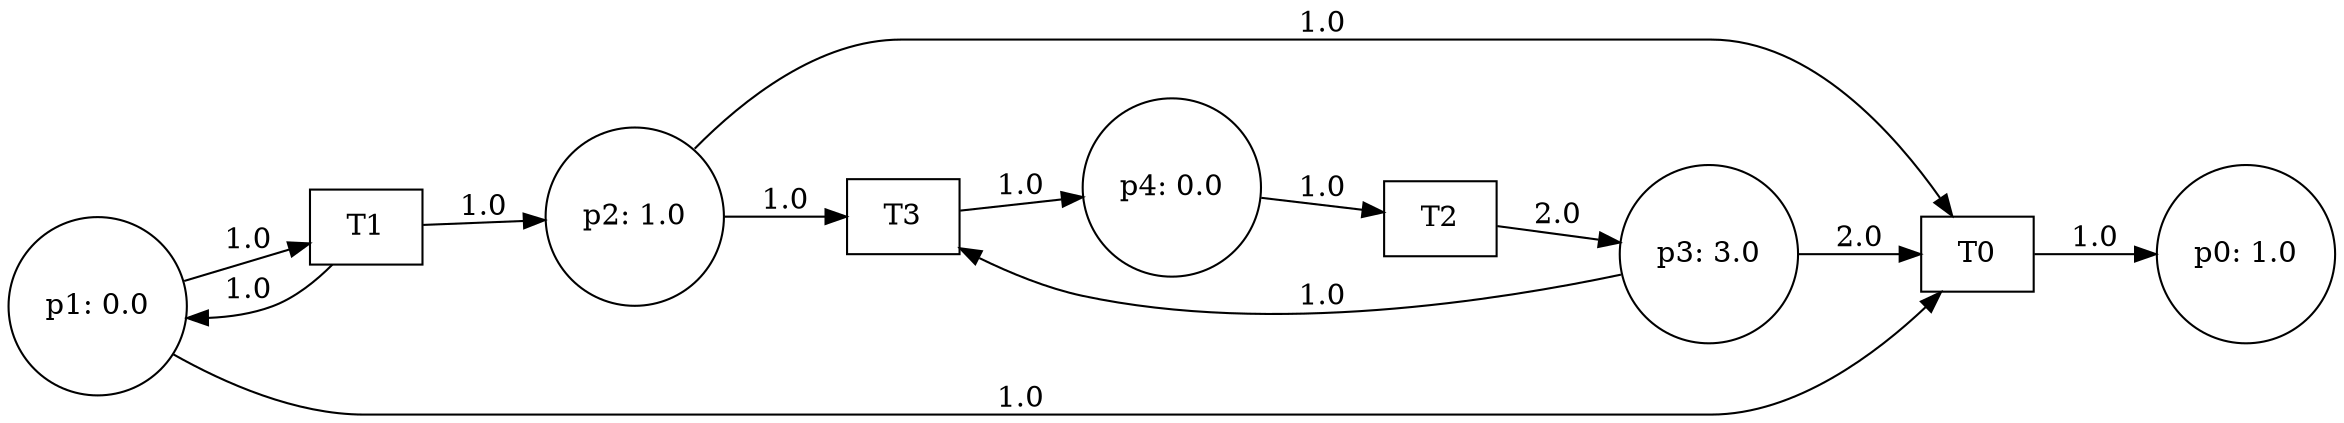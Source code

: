 digraph PetriDisparo {
	node [shape=box]
	t0 [label=T0]
	node [shape=box]
	t1 [label=T1]
	node [shape=box]
	t2 [label=T2]
	node [shape=box]
	t3 [label=T3]
	node [shape=circle]
	p0 [label="p0: 1.0"]
	node [shape=circle]
	p1 [label="p1: 0.0"]
	node [shape=circle]
	p2 [label="p2: 1.0"]
	node [shape=circle]
	p3 [label="p3: 3.0"]
	node [shape=circle]
	p4 [label="p4: 0.0"]
	t0 -> p0 [label=1.0]
	p1 -> t0 [label=1.0]
	p1 -> t1 [label=1.0]
	t1 -> p1 [label=1.0]
	p2 -> t0 [label=1.0]
	t1 -> p2 [label=1.0]
	p2 -> t3 [label=1.0]
	p3 -> t0 [label=2.0]
	t2 -> p3 [label=2.0]
	p3 -> t3 [label=1.0]
	p4 -> t2 [label=1.0]
	t3 -> p4 [label=1.0]
	rankdir=LR
}
